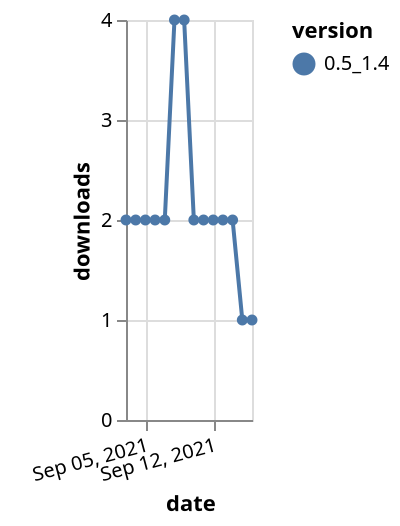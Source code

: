 {"$schema": "https://vega.github.io/schema/vega-lite/v5.json", "description": "A simple bar chart with embedded data.", "data": {"values": [{"date": "2021-09-03", "total": 3256, "delta": 2, "version": "0.5_1.4"}, {"date": "2021-09-04", "total": 3258, "delta": 2, "version": "0.5_1.4"}, {"date": "2021-09-05", "total": 3260, "delta": 2, "version": "0.5_1.4"}, {"date": "2021-09-06", "total": 3262, "delta": 2, "version": "0.5_1.4"}, {"date": "2021-09-07", "total": 3264, "delta": 2, "version": "0.5_1.4"}, {"date": "2021-09-08", "total": 3268, "delta": 4, "version": "0.5_1.4"}, {"date": "2021-09-09", "total": 3272, "delta": 4, "version": "0.5_1.4"}, {"date": "2021-09-10", "total": 3274, "delta": 2, "version": "0.5_1.4"}, {"date": "2021-09-11", "total": 3276, "delta": 2, "version": "0.5_1.4"}, {"date": "2021-09-12", "total": 3278, "delta": 2, "version": "0.5_1.4"}, {"date": "2021-09-13", "total": 3280, "delta": 2, "version": "0.5_1.4"}, {"date": "2021-09-14", "total": 3282, "delta": 2, "version": "0.5_1.4"}, {"date": "2021-09-15", "total": 3283, "delta": 1, "version": "0.5_1.4"}, {"date": "2021-09-16", "total": 3284, "delta": 1, "version": "0.5_1.4"}]}, "width": "container", "mark": {"type": "line", "point": {"filled": true}}, "encoding": {"x": {"field": "date", "type": "temporal", "timeUnit": "yearmonthdate", "title": "date", "axis": {"labelAngle": -15}}, "y": {"field": "delta", "type": "quantitative", "title": "downloads"}, "color": {"field": "version", "type": "nominal"}, "tooltip": {"field": "delta"}}}